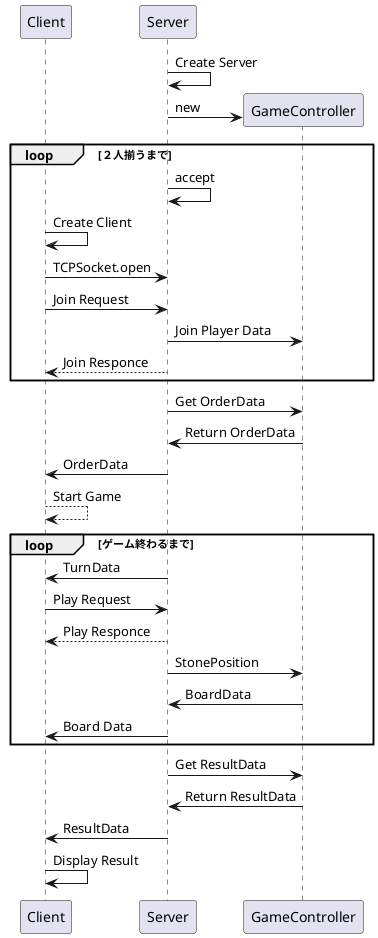 @startuml 雑イメージ
participant Client
participant Server
participant GameController


Server -> Server : Create Server

create GameController
Server -> GameController : new 

loop ２人揃うまで
     Server -> Server : accept
     Client -> Client : Create Client
     Client -> Server : TCPSocket.open
     
     Client -> Server : Join Request 
     Server -> GameController : Join Player Data
     Server --> Client : Join Responce
end

Server -> GameController : Get OrderData

GameController -> Server : Return OrderData

Server -> Client : OrderData

Client --> Client : Start Game

loop ゲーム終わるまで

    Server -> Client : TurnData

    Client -> Server : Play Request 
    Server --> Client : Play Responce 
    
    Server -> GameController : StonePosition
    GameController -> Server : BoardData
    Server -> Client : Board Data
end

' 終了

Server -> GameController : Get ResultData
GameController -> Server : Return ResultData


Server -> Client : ResultData

Client -> Client : Display Result

@enduml
